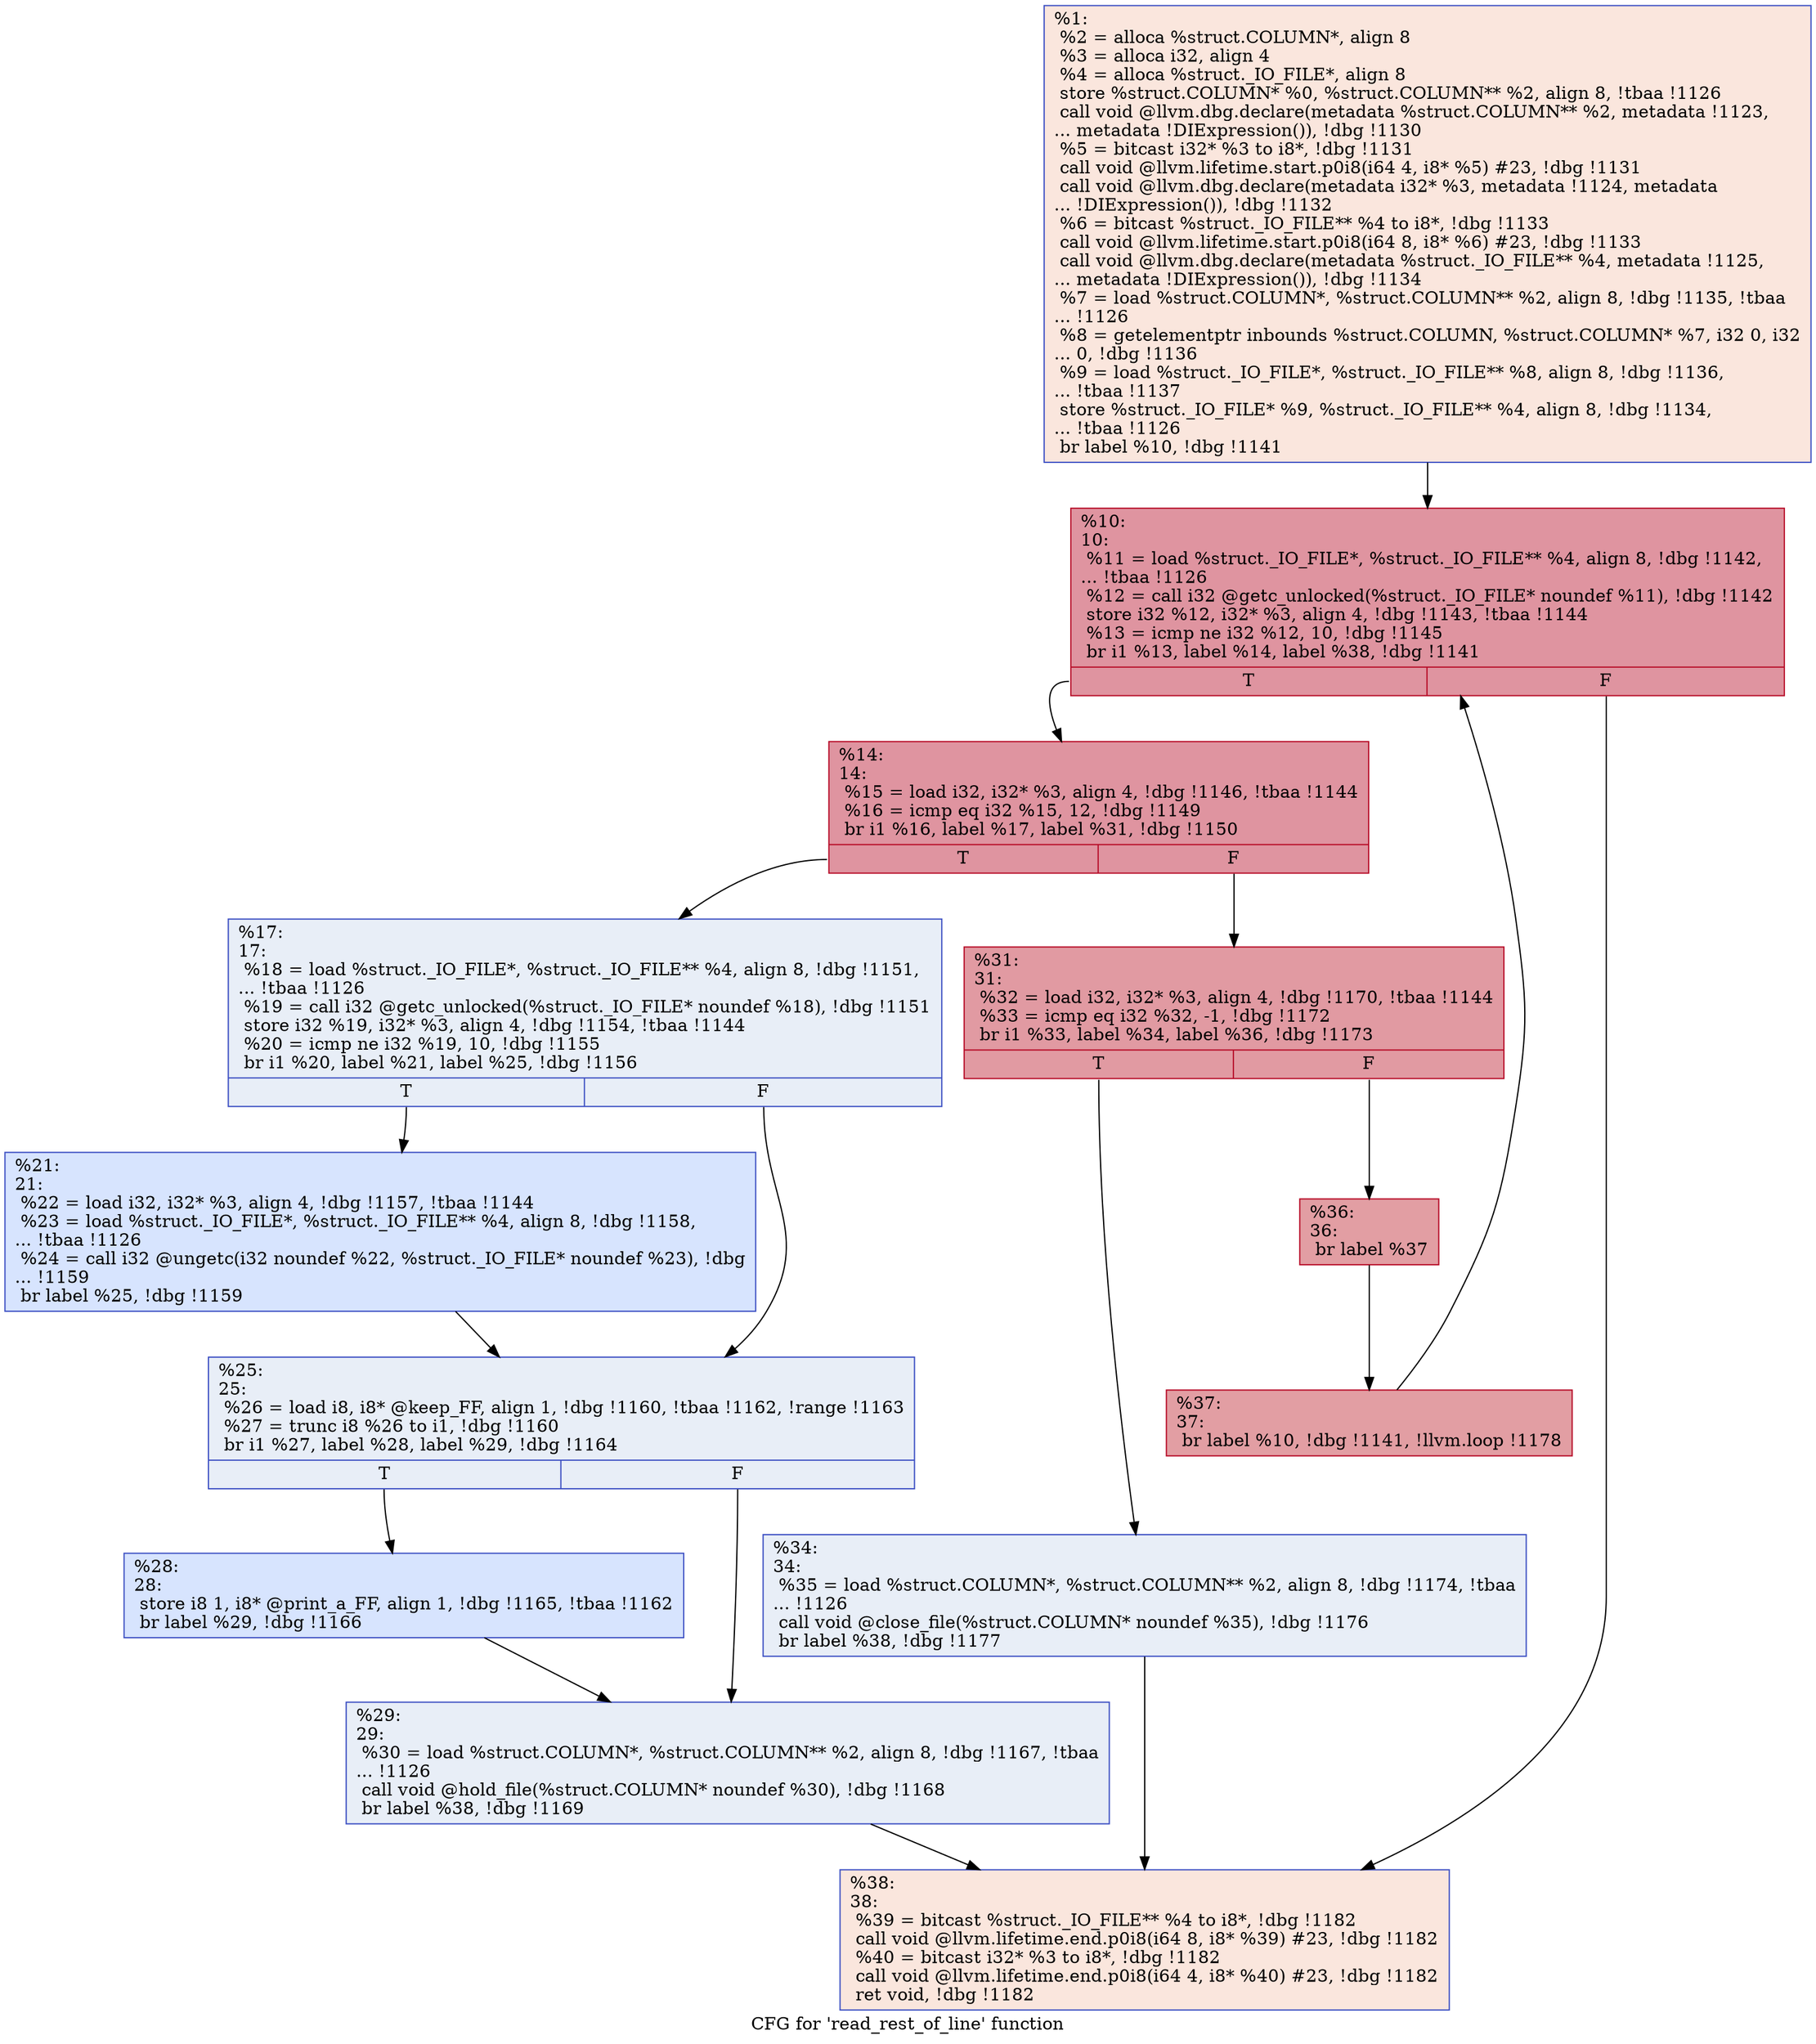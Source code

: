 digraph "CFG for 'read_rest_of_line' function" {
	label="CFG for 'read_rest_of_line' function";

	Node0x15fb840 [shape=record,color="#3d50c3ff", style=filled, fillcolor="#f3c7b170",label="{%1:\l  %2 = alloca %struct.COLUMN*, align 8\l  %3 = alloca i32, align 4\l  %4 = alloca %struct._IO_FILE*, align 8\l  store %struct.COLUMN* %0, %struct.COLUMN** %2, align 8, !tbaa !1126\l  call void @llvm.dbg.declare(metadata %struct.COLUMN** %2, metadata !1123,\l... metadata !DIExpression()), !dbg !1130\l  %5 = bitcast i32* %3 to i8*, !dbg !1131\l  call void @llvm.lifetime.start.p0i8(i64 4, i8* %5) #23, !dbg !1131\l  call void @llvm.dbg.declare(metadata i32* %3, metadata !1124, metadata\l... !DIExpression()), !dbg !1132\l  %6 = bitcast %struct._IO_FILE** %4 to i8*, !dbg !1133\l  call void @llvm.lifetime.start.p0i8(i64 8, i8* %6) #23, !dbg !1133\l  call void @llvm.dbg.declare(metadata %struct._IO_FILE** %4, metadata !1125,\l... metadata !DIExpression()), !dbg !1134\l  %7 = load %struct.COLUMN*, %struct.COLUMN** %2, align 8, !dbg !1135, !tbaa\l... !1126\l  %8 = getelementptr inbounds %struct.COLUMN, %struct.COLUMN* %7, i32 0, i32\l... 0, !dbg !1136\l  %9 = load %struct._IO_FILE*, %struct._IO_FILE** %8, align 8, !dbg !1136,\l... !tbaa !1137\l  store %struct._IO_FILE* %9, %struct._IO_FILE** %4, align 8, !dbg !1134,\l... !tbaa !1126\l  br label %10, !dbg !1141\l}"];
	Node0x15fb840 -> Node0x15fea80;
	Node0x15fea80 [shape=record,color="#b70d28ff", style=filled, fillcolor="#b70d2870",label="{%10:\l10:                                               \l  %11 = load %struct._IO_FILE*, %struct._IO_FILE** %4, align 8, !dbg !1142,\l... !tbaa !1126\l  %12 = call i32 @getc_unlocked(%struct._IO_FILE* noundef %11), !dbg !1142\l  store i32 %12, i32* %3, align 4, !dbg !1143, !tbaa !1144\l  %13 = icmp ne i32 %12, 10, !dbg !1145\l  br i1 %13, label %14, label %38, !dbg !1141\l|{<s0>T|<s1>F}}"];
	Node0x15fea80:s0 -> Node0x15fead0;
	Node0x15fea80:s1 -> Node0x15fedf0;
	Node0x15fead0 [shape=record,color="#b70d28ff", style=filled, fillcolor="#b70d2870",label="{%14:\l14:                                               \l  %15 = load i32, i32* %3, align 4, !dbg !1146, !tbaa !1144\l  %16 = icmp eq i32 %15, 12, !dbg !1149\l  br i1 %16, label %17, label %31, !dbg !1150\l|{<s0>T|<s1>F}}"];
	Node0x15fead0:s0 -> Node0x15feb20;
	Node0x15fead0:s1 -> Node0x15fecb0;
	Node0x15feb20 [shape=record,color="#3d50c3ff", style=filled, fillcolor="#cbd8ee70",label="{%17:\l17:                                               \l  %18 = load %struct._IO_FILE*, %struct._IO_FILE** %4, align 8, !dbg !1151,\l... !tbaa !1126\l  %19 = call i32 @getc_unlocked(%struct._IO_FILE* noundef %18), !dbg !1151\l  store i32 %19, i32* %3, align 4, !dbg !1154, !tbaa !1144\l  %20 = icmp ne i32 %19, 10, !dbg !1155\l  br i1 %20, label %21, label %25, !dbg !1156\l|{<s0>T|<s1>F}}"];
	Node0x15feb20:s0 -> Node0x15feb70;
	Node0x15feb20:s1 -> Node0x15febc0;
	Node0x15feb70 [shape=record,color="#3d50c3ff", style=filled, fillcolor="#a5c3fe70",label="{%21:\l21:                                               \l  %22 = load i32, i32* %3, align 4, !dbg !1157, !tbaa !1144\l  %23 = load %struct._IO_FILE*, %struct._IO_FILE** %4, align 8, !dbg !1158,\l... !tbaa !1126\l  %24 = call i32 @ungetc(i32 noundef %22, %struct._IO_FILE* noundef %23), !dbg\l... !1159\l  br label %25, !dbg !1159\l}"];
	Node0x15feb70 -> Node0x15febc0;
	Node0x15febc0 [shape=record,color="#3d50c3ff", style=filled, fillcolor="#cbd8ee70",label="{%25:\l25:                                               \l  %26 = load i8, i8* @keep_FF, align 1, !dbg !1160, !tbaa !1162, !range !1163\l  %27 = trunc i8 %26 to i1, !dbg !1160\l  br i1 %27, label %28, label %29, !dbg !1164\l|{<s0>T|<s1>F}}"];
	Node0x15febc0:s0 -> Node0x15fec10;
	Node0x15febc0:s1 -> Node0x15fec60;
	Node0x15fec10 [shape=record,color="#3d50c3ff", style=filled, fillcolor="#a5c3fe70",label="{%28:\l28:                                               \l  store i8 1, i8* @print_a_FF, align 1, !dbg !1165, !tbaa !1162\l  br label %29, !dbg !1166\l}"];
	Node0x15fec10 -> Node0x15fec60;
	Node0x15fec60 [shape=record,color="#3d50c3ff", style=filled, fillcolor="#cbd8ee70",label="{%29:\l29:                                               \l  %30 = load %struct.COLUMN*, %struct.COLUMN** %2, align 8, !dbg !1167, !tbaa\l... !1126\l  call void @hold_file(%struct.COLUMN* noundef %30), !dbg !1168\l  br label %38, !dbg !1169\l}"];
	Node0x15fec60 -> Node0x15fedf0;
	Node0x15fecb0 [shape=record,color="#b70d28ff", style=filled, fillcolor="#bb1b2c70",label="{%31:\l31:                                               \l  %32 = load i32, i32* %3, align 4, !dbg !1170, !tbaa !1144\l  %33 = icmp eq i32 %32, -1, !dbg !1172\l  br i1 %33, label %34, label %36, !dbg !1173\l|{<s0>T|<s1>F}}"];
	Node0x15fecb0:s0 -> Node0x15fed00;
	Node0x15fecb0:s1 -> Node0x15fed50;
	Node0x15fed00 [shape=record,color="#3d50c3ff", style=filled, fillcolor="#cbd8ee70",label="{%34:\l34:                                               \l  %35 = load %struct.COLUMN*, %struct.COLUMN** %2, align 8, !dbg !1174, !tbaa\l... !1126\l  call void @close_file(%struct.COLUMN* noundef %35), !dbg !1176\l  br label %38, !dbg !1177\l}"];
	Node0x15fed00 -> Node0x15fedf0;
	Node0x15fed50 [shape=record,color="#b70d28ff", style=filled, fillcolor="#be242e70",label="{%36:\l36:                                               \l  br label %37\l}"];
	Node0x15fed50 -> Node0x15feda0;
	Node0x15feda0 [shape=record,color="#b70d28ff", style=filled, fillcolor="#be242e70",label="{%37:\l37:                                               \l  br label %10, !dbg !1141, !llvm.loop !1178\l}"];
	Node0x15feda0 -> Node0x15fea80;
	Node0x15fedf0 [shape=record,color="#3d50c3ff", style=filled, fillcolor="#f3c7b170",label="{%38:\l38:                                               \l  %39 = bitcast %struct._IO_FILE** %4 to i8*, !dbg !1182\l  call void @llvm.lifetime.end.p0i8(i64 8, i8* %39) #23, !dbg !1182\l  %40 = bitcast i32* %3 to i8*, !dbg !1182\l  call void @llvm.lifetime.end.p0i8(i64 4, i8* %40) #23, !dbg !1182\l  ret void, !dbg !1182\l}"];
}
